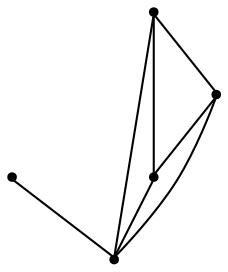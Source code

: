 graph {
  node [shape=point,comment="{\"directed\":false,\"doi\":\"10.4230/LIPIcs.GD.2024.34\",\"figure\":\"8 (4)\"}"]

  v0 [pos="829.3867717088543,2399.2104082451433"]
  v1 [pos="996.0993551780261,2449.2121890805875"]
  v2 [pos="862.7292884026887,2315.8741068527365"]
  v3 [pos="862.7292884026887,2582.550271308438"]
  v4 [pos="729.3592216273513,2449.2121890805875"]

  v0 -- v1 [id="-1",pos="829.3867717088543,2399.2104082451433 916.8067081038228,2354.7546318178543 893.5752882292037,2433.719897406943 996.0993551780261,2449.2121890805875"]
  v4 -- v1 [id="-2",pos="729.3592216273513,2449.2121890805875 996.0993551780261,2449.2121890805875 996.0993551780261,2449.2121890805875 996.0993551780261,2449.2121890805875"]
  v4 -- v2 [id="-3",pos="729.3592216273513,2449.2121890805875 862.7292884026887,2315.8741068527365 862.7292884026887,2315.8741068527365 862.7292884026887,2315.8741068527365"]
  v4 -- v3 [id="-4",pos="729.3592216273513,2449.2121890805875 862.7292884026887,2582.550271308438 862.7292884026887,2582.550271308438 862.7292884026887,2582.550271308438"]
  v3 -- v2 [id="-5",pos="862.7292884026887,2582.550271308438 862.7292884026887,2315.8741068527365 862.7292884026887,2315.8741068527365 862.7292884026887,2315.8741068527365"]
  v3 -- v1 [id="-6",pos="862.7292884026887,2582.550271308438 996.0993551780261,2449.2121890805875 996.0993551780261,2449.2121890805875 996.0993551780261,2449.2121890805875"]
  v2 -- v1 [id="-7",pos="862.7292884026887,2315.8741068527365 996.0993551780261,2449.2121890805875 996.0993551780261,2449.2121890805875 996.0993551780261,2449.2121890805875"]
}